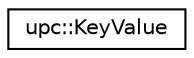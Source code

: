 digraph "Graphical Class Hierarchy"
{
  edge [fontname="Helvetica",fontsize="10",labelfontname="Helvetica",labelfontsize="10"];
  node [fontname="Helvetica",fontsize="10",shape=record];
  rankdir="LR";
  Node0 [label="upc::KeyValue",height=0.2,width=0.4,color="black", fillcolor="white", style="filled",URL="$classupc_1_1KeyValue.html"];
}
